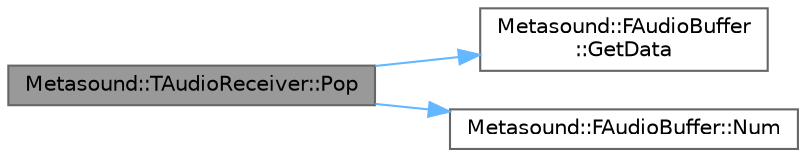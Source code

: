 digraph "Metasound::TAudioReceiver::Pop"
{
 // INTERACTIVE_SVG=YES
 // LATEX_PDF_SIZE
  bgcolor="transparent";
  edge [fontname=Helvetica,fontsize=10,labelfontname=Helvetica,labelfontsize=10];
  node [fontname=Helvetica,fontsize=10,shape=box,height=0.2,width=0.4];
  rankdir="LR";
  Node1 [id="Node000001",label="Metasound::TAudioReceiver::Pop",height=0.2,width=0.4,color="gray40", fillcolor="grey60", style="filled", fontcolor="black",tooltip=" "];
  Node1 -> Node2 [id="edge1_Node000001_Node000002",color="steelblue1",style="solid",tooltip=" "];
  Node2 [id="Node000002",label="Metasound::FAudioBuffer\l::GetData",height=0.2,width=0.4,color="grey40", fillcolor="white", style="filled",URL="$df/dc9/classMetasound_1_1FAudioBuffer.html#ab742b670ed3d3be295a3c99edffceb04",tooltip="Return a pointer to the audio float data."];
  Node1 -> Node3 [id="edge2_Node000001_Node000003",color="steelblue1",style="solid",tooltip=" "];
  Node3 [id="Node000003",label="Metasound::FAudioBuffer::Num",height=0.2,width=0.4,color="grey40", fillcolor="white", style="filled",URL="$df/dc9/classMetasound_1_1FAudioBuffer.html#afa9d496a97a68c36d9c9f77f1f8ee8e5",tooltip="Return the number of samples in the audio buffer."];
}
